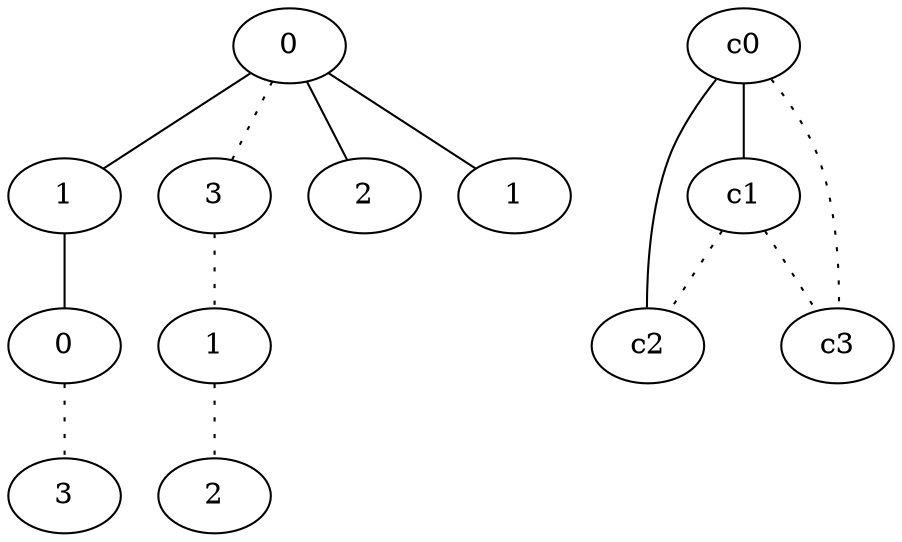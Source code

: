graph {
a0[label=0];
a1[label=1];
a2[label=0];
a3[label=3];
a4[label=3];
a5[label=1];
a6[label=2];
a7[label=2];
a8[label=1];
a0 -- a1;
a0 -- a4 [style=dotted];
a0 -- a7;
a0 -- a8;
a1 -- a2;
a2 -- a3 [style=dotted];
a4 -- a5 [style=dotted];
a5 -- a6 [style=dotted];
c0 -- c1;
c0 -- c2;
c0 -- c3 [style=dotted];
c1 -- c2 [style=dotted];
c1 -- c3 [style=dotted];
}
